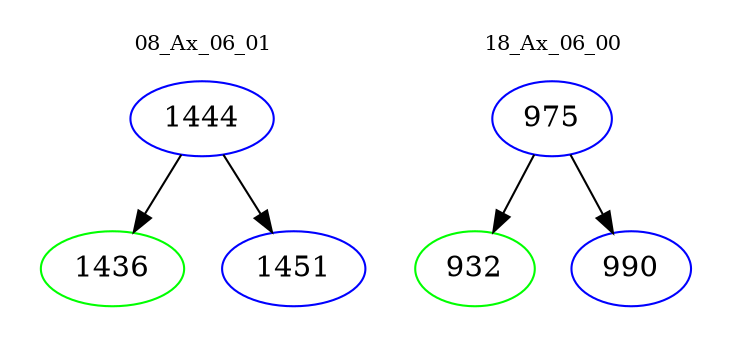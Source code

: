 digraph{
subgraph cluster_0 {
color = white
label = "08_Ax_06_01";
fontsize=10;
T0_1444 [label="1444", color="blue"]
T0_1444 -> T0_1436 [color="black"]
T0_1436 [label="1436", color="green"]
T0_1444 -> T0_1451 [color="black"]
T0_1451 [label="1451", color="blue"]
}
subgraph cluster_1 {
color = white
label = "18_Ax_06_00";
fontsize=10;
T1_975 [label="975", color="blue"]
T1_975 -> T1_932 [color="black"]
T1_932 [label="932", color="green"]
T1_975 -> T1_990 [color="black"]
T1_990 [label="990", color="blue"]
}
}
